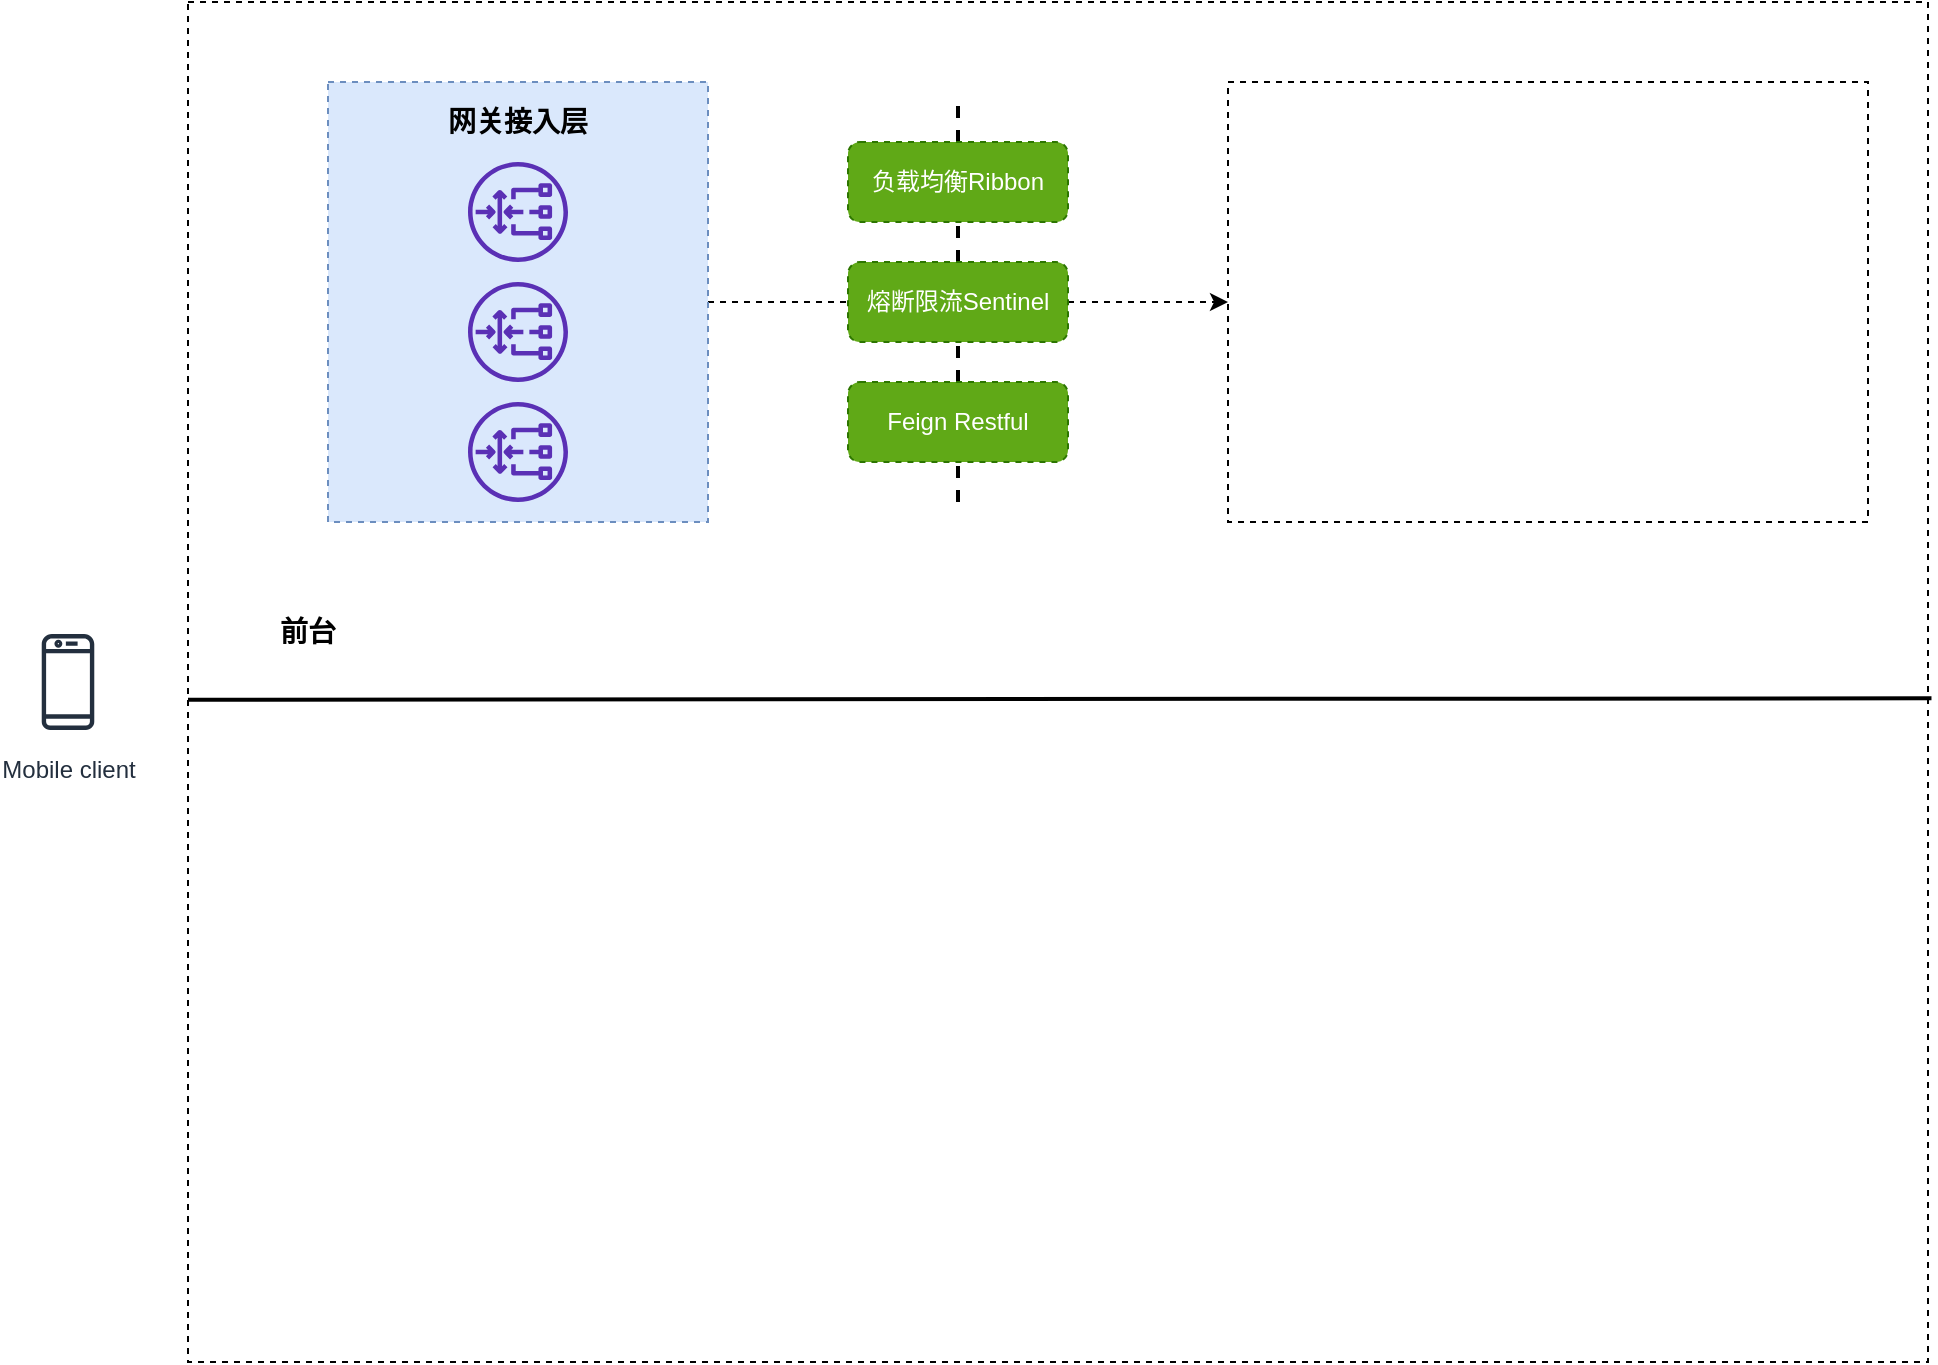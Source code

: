 <mxfile version="14.8.4" type="github">
  <diagram id="IoqdBtTP1DBnc5cJceA6" name="第 1 页">
    <mxGraphModel dx="1038" dy="579" grid="1" gridSize="10" guides="1" tooltips="1" connect="1" arrows="1" fold="1" page="1" pageScale="1" pageWidth="827" pageHeight="1169" math="0" shadow="0">
      <root>
        <mxCell id="0" />
        <mxCell id="1" parent="0" />
        <mxCell id="c1I840zlZUMI-q8sdtD6-26" value="" style="endArrow=none;html=1;dashed=1;endFill=0;strokeWidth=2;strokeColor=#0000FF;" edge="1" parent="1">
          <mxGeometry width="50" height="50" relative="1" as="geometry">
            <mxPoint x="505" y="260" as="sourcePoint" />
            <mxPoint x="505" y="50" as="targetPoint" />
          </mxGeometry>
        </mxCell>
        <mxCell id="c1I840zlZUMI-q8sdtD6-1" value="Mobile client" style="outlineConnect=0;fontColor=#232F3E;gradientColor=none;strokeColor=#232F3E;fillColor=#ffffff;dashed=0;verticalLabelPosition=bottom;verticalAlign=top;align=center;html=1;fontSize=12;fontStyle=0;aspect=fixed;shape=mxgraph.aws4.resourceIcon;resIcon=mxgraph.aws4.mobile_client;" vertex="1" parent="1">
          <mxGeometry x="30" y="320" width="60" height="60" as="geometry" />
        </mxCell>
        <mxCell id="c1I840zlZUMI-q8sdtD6-2" value="" style="rounded=0;whiteSpace=wrap;html=1;dashed=1;" vertex="1" parent="1">
          <mxGeometry x="120" y="10" width="870" height="680" as="geometry" />
        </mxCell>
        <mxCell id="c1I840zlZUMI-q8sdtD6-19" style="edgeStyle=orthogonalEdgeStyle;rounded=0;orthogonalLoop=1;jettySize=auto;html=1;dashed=1;" edge="1" parent="1" source="c1I840zlZUMI-q8sdtD6-9" target="c1I840zlZUMI-q8sdtD6-17">
          <mxGeometry relative="1" as="geometry" />
        </mxCell>
        <mxCell id="c1I840zlZUMI-q8sdtD6-9" value="" style="rounded=0;whiteSpace=wrap;html=1;dashed=1;fillColor=#dae8fc;strokeColor=#6c8ebf;" vertex="1" parent="1">
          <mxGeometry x="190" y="50" width="190" height="220" as="geometry" />
        </mxCell>
        <mxCell id="c1I840zlZUMI-q8sdtD6-10" value="" style="outlineConnect=0;fontColor=#232F3E;gradientColor=none;fillColor=#5A30B5;strokeColor=none;dashed=0;verticalLabelPosition=bottom;verticalAlign=top;align=center;html=1;fontSize=12;fontStyle=0;aspect=fixed;pointerEvents=1;shape=mxgraph.aws4.gateway_load_balancer;" vertex="1" parent="1">
          <mxGeometry x="260" y="90" width="50" height="50" as="geometry" />
        </mxCell>
        <mxCell id="c1I840zlZUMI-q8sdtD6-11" value="" style="outlineConnect=0;fontColor=#232F3E;gradientColor=none;fillColor=#5A30B5;strokeColor=none;dashed=0;verticalLabelPosition=bottom;verticalAlign=top;align=center;html=1;fontSize=12;fontStyle=0;aspect=fixed;pointerEvents=1;shape=mxgraph.aws4.gateway_load_balancer;" vertex="1" parent="1">
          <mxGeometry x="260" y="150" width="50" height="50" as="geometry" />
        </mxCell>
        <mxCell id="c1I840zlZUMI-q8sdtD6-12" value="" style="outlineConnect=0;fontColor=#232F3E;gradientColor=none;fillColor=#5A30B5;strokeColor=none;dashed=0;verticalLabelPosition=bottom;verticalAlign=top;align=center;html=1;fontSize=12;fontStyle=0;aspect=fixed;pointerEvents=1;shape=mxgraph.aws4.gateway_load_balancer;" vertex="1" parent="1">
          <mxGeometry x="260" y="210" width="50" height="50" as="geometry" />
        </mxCell>
        <mxCell id="c1I840zlZUMI-q8sdtD6-13" value="&lt;font style=&quot;font-size: 14px&quot;&gt;&lt;b&gt;网关接入层&lt;/b&gt;&lt;/font&gt;" style="text;html=1;strokeColor=none;fillColor=none;align=center;verticalAlign=middle;whiteSpace=wrap;rounded=0;dashed=1;" vertex="1" parent="1">
          <mxGeometry x="210" y="60" width="150" height="20" as="geometry" />
        </mxCell>
        <mxCell id="c1I840zlZUMI-q8sdtD6-17" value="" style="rounded=0;whiteSpace=wrap;html=1;dashed=1;gradientColor=none;" vertex="1" parent="1">
          <mxGeometry x="640" y="50" width="320" height="220" as="geometry" />
        </mxCell>
        <mxCell id="c1I840zlZUMI-q8sdtD6-28" value="" style="endArrow=none;html=1;strokeColor=#000000;strokeWidth=2;entryX=1.002;entryY=0.512;entryDx=0;entryDy=0;entryPerimeter=0;exitX=0;exitY=0.513;exitDx=0;exitDy=0;exitPerimeter=0;endFill=0;" edge="1" parent="1" source="c1I840zlZUMI-q8sdtD6-2" target="c1I840zlZUMI-q8sdtD6-2">
          <mxGeometry width="50" height="50" relative="1" as="geometry">
            <mxPoint x="140" y="358" as="sourcePoint" />
            <mxPoint x="430" y="370" as="targetPoint" />
          </mxGeometry>
        </mxCell>
        <mxCell id="c1I840zlZUMI-q8sdtD6-29" value="&lt;font style=&quot;font-size: 14px&quot;&gt;&lt;b&gt;前台&lt;/b&gt;&lt;/font&gt;" style="text;html=1;strokeColor=none;fillColor=none;align=center;verticalAlign=middle;whiteSpace=wrap;rounded=0;dashed=1;" vertex="1" parent="1">
          <mxGeometry x="130" y="310" width="100" height="30" as="geometry" />
        </mxCell>
        <mxCell id="c1I840zlZUMI-q8sdtD6-34" value="" style="endArrow=none;dashed=1;html=1;strokeColor=#000000;strokeWidth=2;" edge="1" parent="1">
          <mxGeometry width="50" height="50" relative="1" as="geometry">
            <mxPoint x="505" y="260" as="sourcePoint" />
            <mxPoint x="505" y="60" as="targetPoint" />
          </mxGeometry>
        </mxCell>
        <mxCell id="c1I840zlZUMI-q8sdtD6-14" value="负载均衡Ribbon" style="rounded=1;whiteSpace=wrap;html=1;dashed=1;gradientDirection=north;fillColor=#60a917;strokeColor=#2D7600;fontColor=#ffffff;" vertex="1" parent="1">
          <mxGeometry x="450" y="80" width="110" height="40" as="geometry" />
        </mxCell>
        <mxCell id="c1I840zlZUMI-q8sdtD6-15" value="熔断限流Sentinel" style="rounded=1;whiteSpace=wrap;html=1;dashed=1;gradientDirection=north;fillColor=#60a917;strokeColor=#2D7600;fontColor=#ffffff;" vertex="1" parent="1">
          <mxGeometry x="450" y="140" width="110" height="40" as="geometry" />
        </mxCell>
        <mxCell id="c1I840zlZUMI-q8sdtD6-16" value="Feign Restful" style="rounded=1;whiteSpace=wrap;html=1;dashed=1;gradientDirection=north;fillColor=#60a917;strokeColor=#2D7600;fontColor=#ffffff;" vertex="1" parent="1">
          <mxGeometry x="450" y="200" width="110" height="40" as="geometry" />
        </mxCell>
      </root>
    </mxGraphModel>
  </diagram>
</mxfile>
